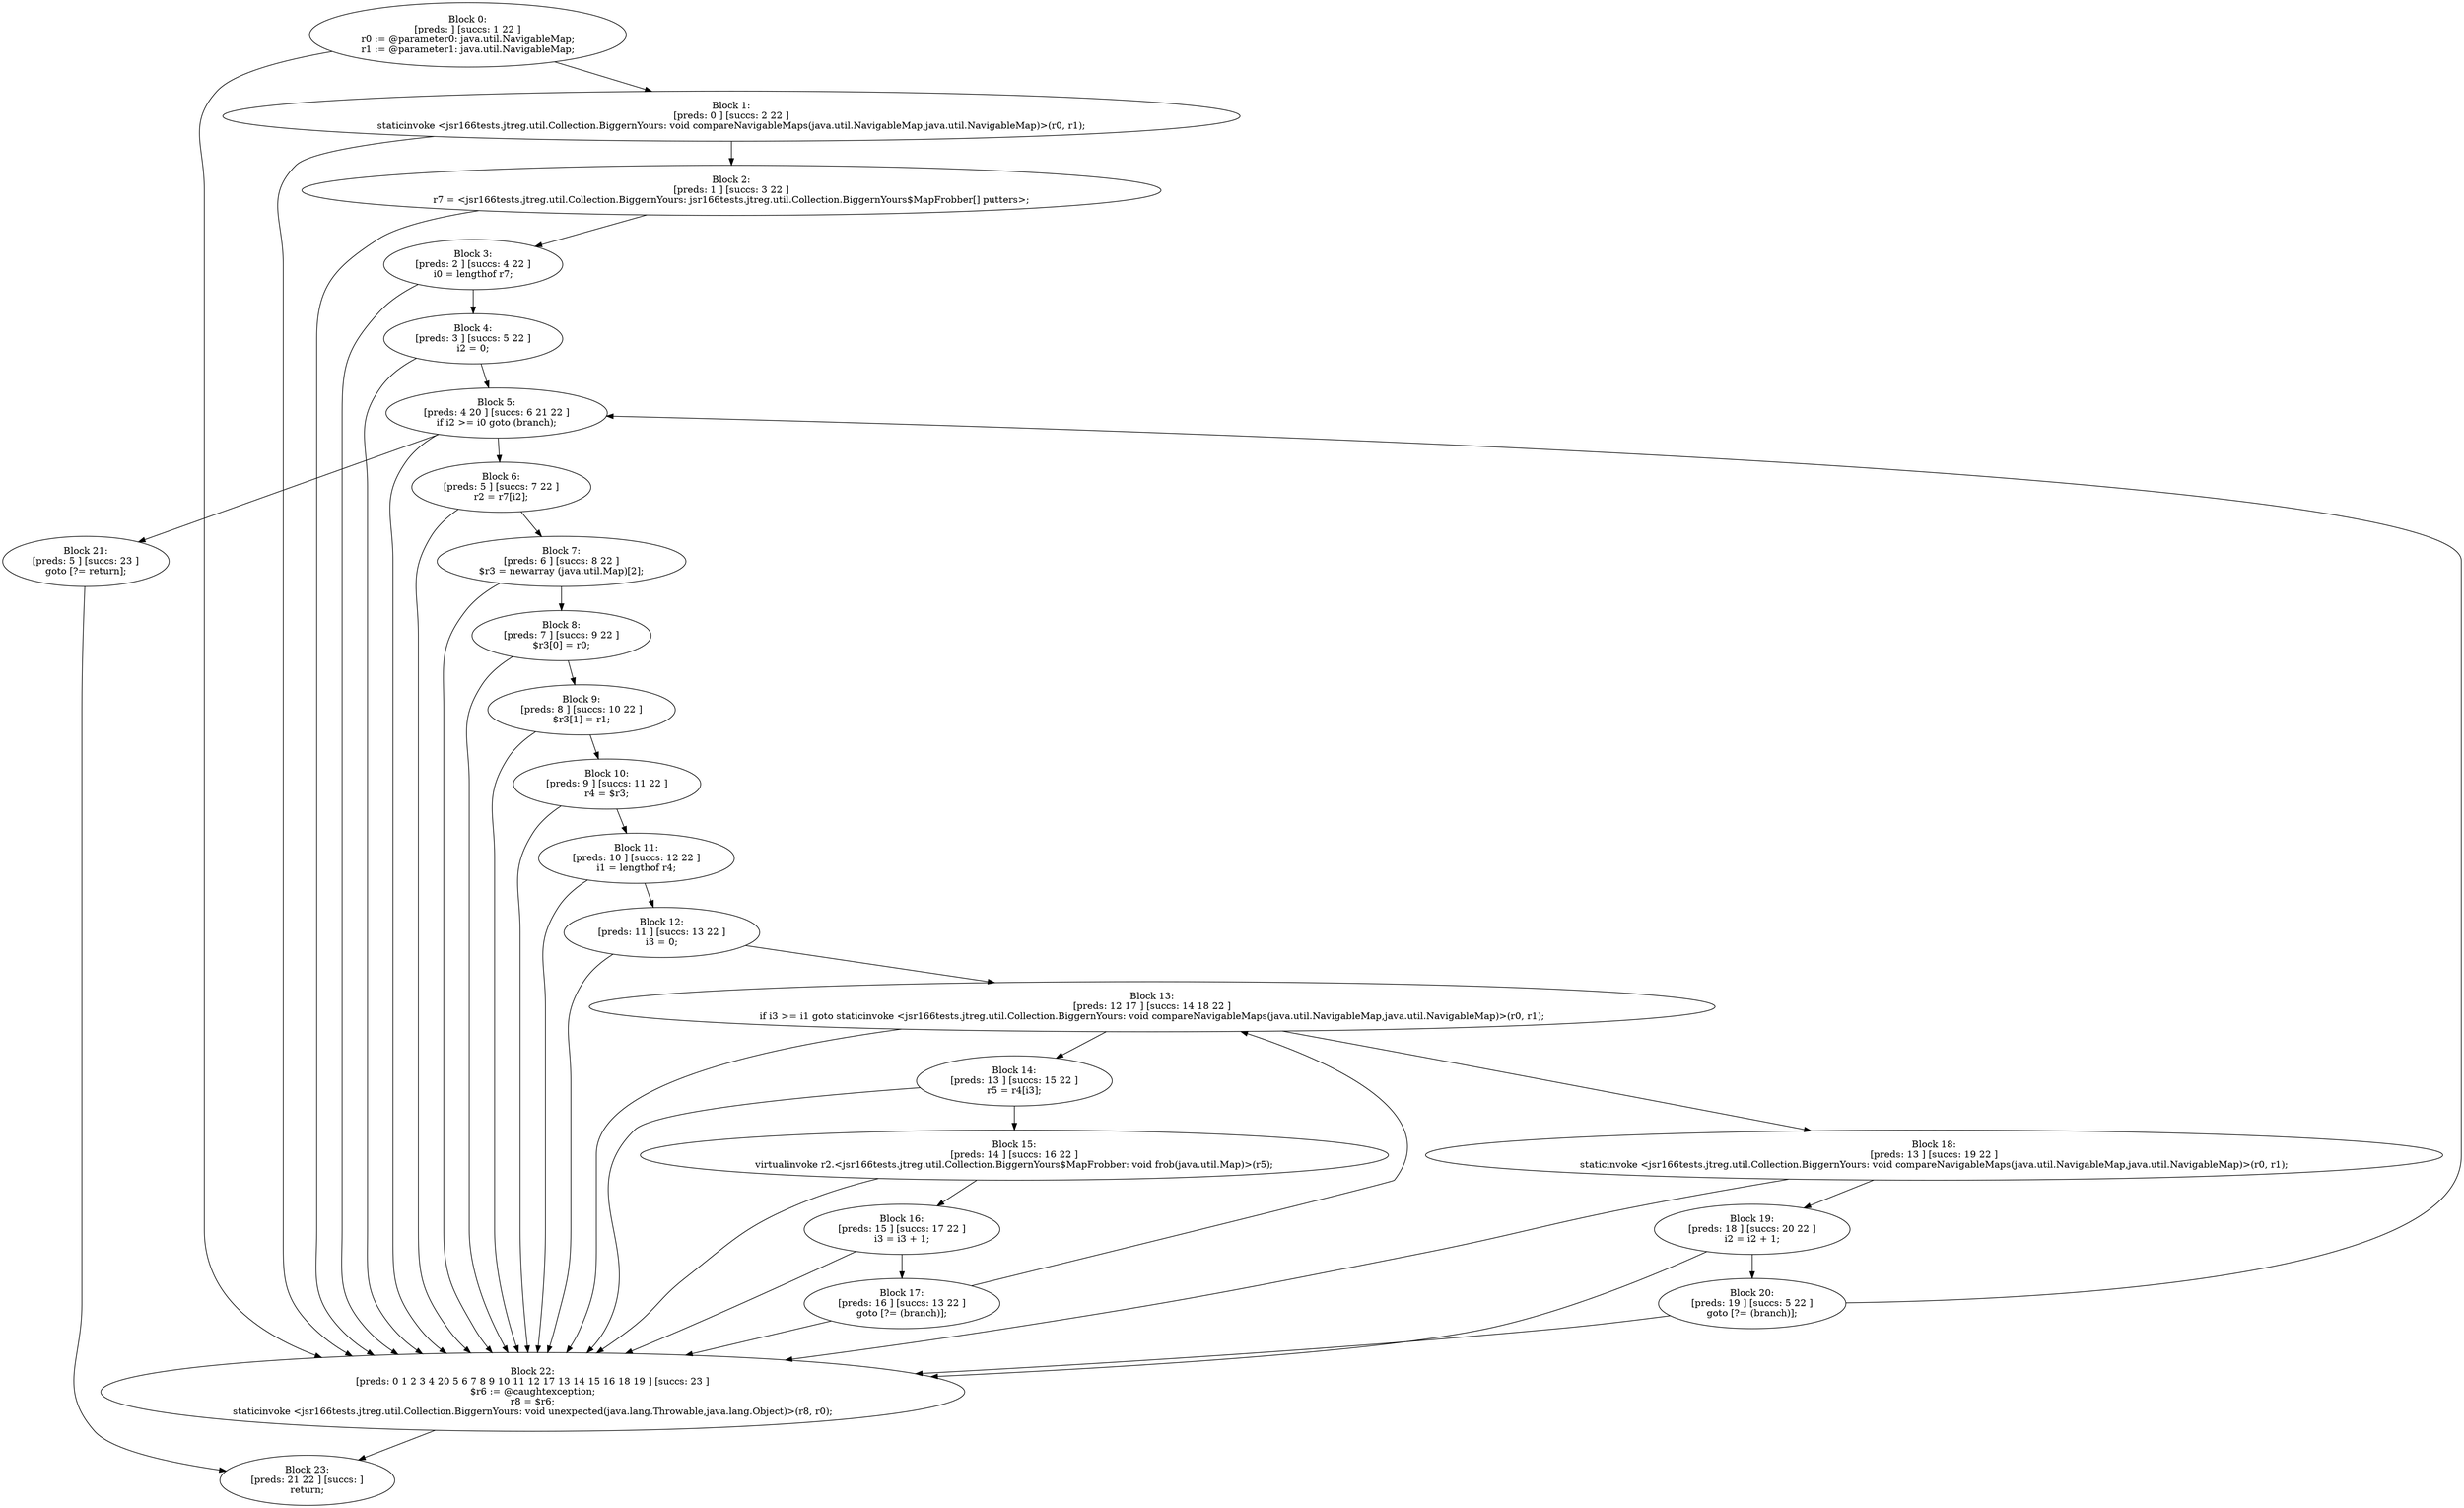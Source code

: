 digraph "unitGraph" {
    "Block 0:
[preds: ] [succs: 1 22 ]
r0 := @parameter0: java.util.NavigableMap;
r1 := @parameter1: java.util.NavigableMap;
"
    "Block 1:
[preds: 0 ] [succs: 2 22 ]
staticinvoke <jsr166tests.jtreg.util.Collection.BiggernYours: void compareNavigableMaps(java.util.NavigableMap,java.util.NavigableMap)>(r0, r1);
"
    "Block 2:
[preds: 1 ] [succs: 3 22 ]
r7 = <jsr166tests.jtreg.util.Collection.BiggernYours: jsr166tests.jtreg.util.Collection.BiggernYours$MapFrobber[] putters>;
"
    "Block 3:
[preds: 2 ] [succs: 4 22 ]
i0 = lengthof r7;
"
    "Block 4:
[preds: 3 ] [succs: 5 22 ]
i2 = 0;
"
    "Block 5:
[preds: 4 20 ] [succs: 6 21 22 ]
if i2 >= i0 goto (branch);
"
    "Block 6:
[preds: 5 ] [succs: 7 22 ]
r2 = r7[i2];
"
    "Block 7:
[preds: 6 ] [succs: 8 22 ]
$r3 = newarray (java.util.Map)[2];
"
    "Block 8:
[preds: 7 ] [succs: 9 22 ]
$r3[0] = r0;
"
    "Block 9:
[preds: 8 ] [succs: 10 22 ]
$r3[1] = r1;
"
    "Block 10:
[preds: 9 ] [succs: 11 22 ]
r4 = $r3;
"
    "Block 11:
[preds: 10 ] [succs: 12 22 ]
i1 = lengthof r4;
"
    "Block 12:
[preds: 11 ] [succs: 13 22 ]
i3 = 0;
"
    "Block 13:
[preds: 12 17 ] [succs: 14 18 22 ]
if i3 >= i1 goto staticinvoke <jsr166tests.jtreg.util.Collection.BiggernYours: void compareNavigableMaps(java.util.NavigableMap,java.util.NavigableMap)>(r0, r1);
"
    "Block 14:
[preds: 13 ] [succs: 15 22 ]
r5 = r4[i3];
"
    "Block 15:
[preds: 14 ] [succs: 16 22 ]
virtualinvoke r2.<jsr166tests.jtreg.util.Collection.BiggernYours$MapFrobber: void frob(java.util.Map)>(r5);
"
    "Block 16:
[preds: 15 ] [succs: 17 22 ]
i3 = i3 + 1;
"
    "Block 17:
[preds: 16 ] [succs: 13 22 ]
goto [?= (branch)];
"
    "Block 18:
[preds: 13 ] [succs: 19 22 ]
staticinvoke <jsr166tests.jtreg.util.Collection.BiggernYours: void compareNavigableMaps(java.util.NavigableMap,java.util.NavigableMap)>(r0, r1);
"
    "Block 19:
[preds: 18 ] [succs: 20 22 ]
i2 = i2 + 1;
"
    "Block 20:
[preds: 19 ] [succs: 5 22 ]
goto [?= (branch)];
"
    "Block 21:
[preds: 5 ] [succs: 23 ]
goto [?= return];
"
    "Block 22:
[preds: 0 1 2 3 4 20 5 6 7 8 9 10 11 12 17 13 14 15 16 18 19 ] [succs: 23 ]
$r6 := @caughtexception;
r8 = $r6;
staticinvoke <jsr166tests.jtreg.util.Collection.BiggernYours: void unexpected(java.lang.Throwable,java.lang.Object)>(r8, r0);
"
    "Block 23:
[preds: 21 22 ] [succs: ]
return;
"
    "Block 0:
[preds: ] [succs: 1 22 ]
r0 := @parameter0: java.util.NavigableMap;
r1 := @parameter1: java.util.NavigableMap;
"->"Block 1:
[preds: 0 ] [succs: 2 22 ]
staticinvoke <jsr166tests.jtreg.util.Collection.BiggernYours: void compareNavigableMaps(java.util.NavigableMap,java.util.NavigableMap)>(r0, r1);
";
    "Block 0:
[preds: ] [succs: 1 22 ]
r0 := @parameter0: java.util.NavigableMap;
r1 := @parameter1: java.util.NavigableMap;
"->"Block 22:
[preds: 0 1 2 3 4 20 5 6 7 8 9 10 11 12 17 13 14 15 16 18 19 ] [succs: 23 ]
$r6 := @caughtexception;
r8 = $r6;
staticinvoke <jsr166tests.jtreg.util.Collection.BiggernYours: void unexpected(java.lang.Throwable,java.lang.Object)>(r8, r0);
";
    "Block 1:
[preds: 0 ] [succs: 2 22 ]
staticinvoke <jsr166tests.jtreg.util.Collection.BiggernYours: void compareNavigableMaps(java.util.NavigableMap,java.util.NavigableMap)>(r0, r1);
"->"Block 2:
[preds: 1 ] [succs: 3 22 ]
r7 = <jsr166tests.jtreg.util.Collection.BiggernYours: jsr166tests.jtreg.util.Collection.BiggernYours$MapFrobber[] putters>;
";
    "Block 1:
[preds: 0 ] [succs: 2 22 ]
staticinvoke <jsr166tests.jtreg.util.Collection.BiggernYours: void compareNavigableMaps(java.util.NavigableMap,java.util.NavigableMap)>(r0, r1);
"->"Block 22:
[preds: 0 1 2 3 4 20 5 6 7 8 9 10 11 12 17 13 14 15 16 18 19 ] [succs: 23 ]
$r6 := @caughtexception;
r8 = $r6;
staticinvoke <jsr166tests.jtreg.util.Collection.BiggernYours: void unexpected(java.lang.Throwable,java.lang.Object)>(r8, r0);
";
    "Block 2:
[preds: 1 ] [succs: 3 22 ]
r7 = <jsr166tests.jtreg.util.Collection.BiggernYours: jsr166tests.jtreg.util.Collection.BiggernYours$MapFrobber[] putters>;
"->"Block 3:
[preds: 2 ] [succs: 4 22 ]
i0 = lengthof r7;
";
    "Block 2:
[preds: 1 ] [succs: 3 22 ]
r7 = <jsr166tests.jtreg.util.Collection.BiggernYours: jsr166tests.jtreg.util.Collection.BiggernYours$MapFrobber[] putters>;
"->"Block 22:
[preds: 0 1 2 3 4 20 5 6 7 8 9 10 11 12 17 13 14 15 16 18 19 ] [succs: 23 ]
$r6 := @caughtexception;
r8 = $r6;
staticinvoke <jsr166tests.jtreg.util.Collection.BiggernYours: void unexpected(java.lang.Throwable,java.lang.Object)>(r8, r0);
";
    "Block 3:
[preds: 2 ] [succs: 4 22 ]
i0 = lengthof r7;
"->"Block 4:
[preds: 3 ] [succs: 5 22 ]
i2 = 0;
";
    "Block 3:
[preds: 2 ] [succs: 4 22 ]
i0 = lengthof r7;
"->"Block 22:
[preds: 0 1 2 3 4 20 5 6 7 8 9 10 11 12 17 13 14 15 16 18 19 ] [succs: 23 ]
$r6 := @caughtexception;
r8 = $r6;
staticinvoke <jsr166tests.jtreg.util.Collection.BiggernYours: void unexpected(java.lang.Throwable,java.lang.Object)>(r8, r0);
";
    "Block 4:
[preds: 3 ] [succs: 5 22 ]
i2 = 0;
"->"Block 5:
[preds: 4 20 ] [succs: 6 21 22 ]
if i2 >= i0 goto (branch);
";
    "Block 4:
[preds: 3 ] [succs: 5 22 ]
i2 = 0;
"->"Block 22:
[preds: 0 1 2 3 4 20 5 6 7 8 9 10 11 12 17 13 14 15 16 18 19 ] [succs: 23 ]
$r6 := @caughtexception;
r8 = $r6;
staticinvoke <jsr166tests.jtreg.util.Collection.BiggernYours: void unexpected(java.lang.Throwable,java.lang.Object)>(r8, r0);
";
    "Block 5:
[preds: 4 20 ] [succs: 6 21 22 ]
if i2 >= i0 goto (branch);
"->"Block 6:
[preds: 5 ] [succs: 7 22 ]
r2 = r7[i2];
";
    "Block 5:
[preds: 4 20 ] [succs: 6 21 22 ]
if i2 >= i0 goto (branch);
"->"Block 21:
[preds: 5 ] [succs: 23 ]
goto [?= return];
";
    "Block 5:
[preds: 4 20 ] [succs: 6 21 22 ]
if i2 >= i0 goto (branch);
"->"Block 22:
[preds: 0 1 2 3 4 20 5 6 7 8 9 10 11 12 17 13 14 15 16 18 19 ] [succs: 23 ]
$r6 := @caughtexception;
r8 = $r6;
staticinvoke <jsr166tests.jtreg.util.Collection.BiggernYours: void unexpected(java.lang.Throwable,java.lang.Object)>(r8, r0);
";
    "Block 6:
[preds: 5 ] [succs: 7 22 ]
r2 = r7[i2];
"->"Block 7:
[preds: 6 ] [succs: 8 22 ]
$r3 = newarray (java.util.Map)[2];
";
    "Block 6:
[preds: 5 ] [succs: 7 22 ]
r2 = r7[i2];
"->"Block 22:
[preds: 0 1 2 3 4 20 5 6 7 8 9 10 11 12 17 13 14 15 16 18 19 ] [succs: 23 ]
$r6 := @caughtexception;
r8 = $r6;
staticinvoke <jsr166tests.jtreg.util.Collection.BiggernYours: void unexpected(java.lang.Throwable,java.lang.Object)>(r8, r0);
";
    "Block 7:
[preds: 6 ] [succs: 8 22 ]
$r3 = newarray (java.util.Map)[2];
"->"Block 8:
[preds: 7 ] [succs: 9 22 ]
$r3[0] = r0;
";
    "Block 7:
[preds: 6 ] [succs: 8 22 ]
$r3 = newarray (java.util.Map)[2];
"->"Block 22:
[preds: 0 1 2 3 4 20 5 6 7 8 9 10 11 12 17 13 14 15 16 18 19 ] [succs: 23 ]
$r6 := @caughtexception;
r8 = $r6;
staticinvoke <jsr166tests.jtreg.util.Collection.BiggernYours: void unexpected(java.lang.Throwable,java.lang.Object)>(r8, r0);
";
    "Block 8:
[preds: 7 ] [succs: 9 22 ]
$r3[0] = r0;
"->"Block 9:
[preds: 8 ] [succs: 10 22 ]
$r3[1] = r1;
";
    "Block 8:
[preds: 7 ] [succs: 9 22 ]
$r3[0] = r0;
"->"Block 22:
[preds: 0 1 2 3 4 20 5 6 7 8 9 10 11 12 17 13 14 15 16 18 19 ] [succs: 23 ]
$r6 := @caughtexception;
r8 = $r6;
staticinvoke <jsr166tests.jtreg.util.Collection.BiggernYours: void unexpected(java.lang.Throwable,java.lang.Object)>(r8, r0);
";
    "Block 9:
[preds: 8 ] [succs: 10 22 ]
$r3[1] = r1;
"->"Block 10:
[preds: 9 ] [succs: 11 22 ]
r4 = $r3;
";
    "Block 9:
[preds: 8 ] [succs: 10 22 ]
$r3[1] = r1;
"->"Block 22:
[preds: 0 1 2 3 4 20 5 6 7 8 9 10 11 12 17 13 14 15 16 18 19 ] [succs: 23 ]
$r6 := @caughtexception;
r8 = $r6;
staticinvoke <jsr166tests.jtreg.util.Collection.BiggernYours: void unexpected(java.lang.Throwable,java.lang.Object)>(r8, r0);
";
    "Block 10:
[preds: 9 ] [succs: 11 22 ]
r4 = $r3;
"->"Block 11:
[preds: 10 ] [succs: 12 22 ]
i1 = lengthof r4;
";
    "Block 10:
[preds: 9 ] [succs: 11 22 ]
r4 = $r3;
"->"Block 22:
[preds: 0 1 2 3 4 20 5 6 7 8 9 10 11 12 17 13 14 15 16 18 19 ] [succs: 23 ]
$r6 := @caughtexception;
r8 = $r6;
staticinvoke <jsr166tests.jtreg.util.Collection.BiggernYours: void unexpected(java.lang.Throwable,java.lang.Object)>(r8, r0);
";
    "Block 11:
[preds: 10 ] [succs: 12 22 ]
i1 = lengthof r4;
"->"Block 12:
[preds: 11 ] [succs: 13 22 ]
i3 = 0;
";
    "Block 11:
[preds: 10 ] [succs: 12 22 ]
i1 = lengthof r4;
"->"Block 22:
[preds: 0 1 2 3 4 20 5 6 7 8 9 10 11 12 17 13 14 15 16 18 19 ] [succs: 23 ]
$r6 := @caughtexception;
r8 = $r6;
staticinvoke <jsr166tests.jtreg.util.Collection.BiggernYours: void unexpected(java.lang.Throwable,java.lang.Object)>(r8, r0);
";
    "Block 12:
[preds: 11 ] [succs: 13 22 ]
i3 = 0;
"->"Block 13:
[preds: 12 17 ] [succs: 14 18 22 ]
if i3 >= i1 goto staticinvoke <jsr166tests.jtreg.util.Collection.BiggernYours: void compareNavigableMaps(java.util.NavigableMap,java.util.NavigableMap)>(r0, r1);
";
    "Block 12:
[preds: 11 ] [succs: 13 22 ]
i3 = 0;
"->"Block 22:
[preds: 0 1 2 3 4 20 5 6 7 8 9 10 11 12 17 13 14 15 16 18 19 ] [succs: 23 ]
$r6 := @caughtexception;
r8 = $r6;
staticinvoke <jsr166tests.jtreg.util.Collection.BiggernYours: void unexpected(java.lang.Throwable,java.lang.Object)>(r8, r0);
";
    "Block 13:
[preds: 12 17 ] [succs: 14 18 22 ]
if i3 >= i1 goto staticinvoke <jsr166tests.jtreg.util.Collection.BiggernYours: void compareNavigableMaps(java.util.NavigableMap,java.util.NavigableMap)>(r0, r1);
"->"Block 14:
[preds: 13 ] [succs: 15 22 ]
r5 = r4[i3];
";
    "Block 13:
[preds: 12 17 ] [succs: 14 18 22 ]
if i3 >= i1 goto staticinvoke <jsr166tests.jtreg.util.Collection.BiggernYours: void compareNavigableMaps(java.util.NavigableMap,java.util.NavigableMap)>(r0, r1);
"->"Block 18:
[preds: 13 ] [succs: 19 22 ]
staticinvoke <jsr166tests.jtreg.util.Collection.BiggernYours: void compareNavigableMaps(java.util.NavigableMap,java.util.NavigableMap)>(r0, r1);
";
    "Block 13:
[preds: 12 17 ] [succs: 14 18 22 ]
if i3 >= i1 goto staticinvoke <jsr166tests.jtreg.util.Collection.BiggernYours: void compareNavigableMaps(java.util.NavigableMap,java.util.NavigableMap)>(r0, r1);
"->"Block 22:
[preds: 0 1 2 3 4 20 5 6 7 8 9 10 11 12 17 13 14 15 16 18 19 ] [succs: 23 ]
$r6 := @caughtexception;
r8 = $r6;
staticinvoke <jsr166tests.jtreg.util.Collection.BiggernYours: void unexpected(java.lang.Throwable,java.lang.Object)>(r8, r0);
";
    "Block 14:
[preds: 13 ] [succs: 15 22 ]
r5 = r4[i3];
"->"Block 15:
[preds: 14 ] [succs: 16 22 ]
virtualinvoke r2.<jsr166tests.jtreg.util.Collection.BiggernYours$MapFrobber: void frob(java.util.Map)>(r5);
";
    "Block 14:
[preds: 13 ] [succs: 15 22 ]
r5 = r4[i3];
"->"Block 22:
[preds: 0 1 2 3 4 20 5 6 7 8 9 10 11 12 17 13 14 15 16 18 19 ] [succs: 23 ]
$r6 := @caughtexception;
r8 = $r6;
staticinvoke <jsr166tests.jtreg.util.Collection.BiggernYours: void unexpected(java.lang.Throwable,java.lang.Object)>(r8, r0);
";
    "Block 15:
[preds: 14 ] [succs: 16 22 ]
virtualinvoke r2.<jsr166tests.jtreg.util.Collection.BiggernYours$MapFrobber: void frob(java.util.Map)>(r5);
"->"Block 16:
[preds: 15 ] [succs: 17 22 ]
i3 = i3 + 1;
";
    "Block 15:
[preds: 14 ] [succs: 16 22 ]
virtualinvoke r2.<jsr166tests.jtreg.util.Collection.BiggernYours$MapFrobber: void frob(java.util.Map)>(r5);
"->"Block 22:
[preds: 0 1 2 3 4 20 5 6 7 8 9 10 11 12 17 13 14 15 16 18 19 ] [succs: 23 ]
$r6 := @caughtexception;
r8 = $r6;
staticinvoke <jsr166tests.jtreg.util.Collection.BiggernYours: void unexpected(java.lang.Throwable,java.lang.Object)>(r8, r0);
";
    "Block 16:
[preds: 15 ] [succs: 17 22 ]
i3 = i3 + 1;
"->"Block 17:
[preds: 16 ] [succs: 13 22 ]
goto [?= (branch)];
";
    "Block 16:
[preds: 15 ] [succs: 17 22 ]
i3 = i3 + 1;
"->"Block 22:
[preds: 0 1 2 3 4 20 5 6 7 8 9 10 11 12 17 13 14 15 16 18 19 ] [succs: 23 ]
$r6 := @caughtexception;
r8 = $r6;
staticinvoke <jsr166tests.jtreg.util.Collection.BiggernYours: void unexpected(java.lang.Throwable,java.lang.Object)>(r8, r0);
";
    "Block 17:
[preds: 16 ] [succs: 13 22 ]
goto [?= (branch)];
"->"Block 13:
[preds: 12 17 ] [succs: 14 18 22 ]
if i3 >= i1 goto staticinvoke <jsr166tests.jtreg.util.Collection.BiggernYours: void compareNavigableMaps(java.util.NavigableMap,java.util.NavigableMap)>(r0, r1);
";
    "Block 17:
[preds: 16 ] [succs: 13 22 ]
goto [?= (branch)];
"->"Block 22:
[preds: 0 1 2 3 4 20 5 6 7 8 9 10 11 12 17 13 14 15 16 18 19 ] [succs: 23 ]
$r6 := @caughtexception;
r8 = $r6;
staticinvoke <jsr166tests.jtreg.util.Collection.BiggernYours: void unexpected(java.lang.Throwable,java.lang.Object)>(r8, r0);
";
    "Block 18:
[preds: 13 ] [succs: 19 22 ]
staticinvoke <jsr166tests.jtreg.util.Collection.BiggernYours: void compareNavigableMaps(java.util.NavigableMap,java.util.NavigableMap)>(r0, r1);
"->"Block 19:
[preds: 18 ] [succs: 20 22 ]
i2 = i2 + 1;
";
    "Block 18:
[preds: 13 ] [succs: 19 22 ]
staticinvoke <jsr166tests.jtreg.util.Collection.BiggernYours: void compareNavigableMaps(java.util.NavigableMap,java.util.NavigableMap)>(r0, r1);
"->"Block 22:
[preds: 0 1 2 3 4 20 5 6 7 8 9 10 11 12 17 13 14 15 16 18 19 ] [succs: 23 ]
$r6 := @caughtexception;
r8 = $r6;
staticinvoke <jsr166tests.jtreg.util.Collection.BiggernYours: void unexpected(java.lang.Throwable,java.lang.Object)>(r8, r0);
";
    "Block 19:
[preds: 18 ] [succs: 20 22 ]
i2 = i2 + 1;
"->"Block 20:
[preds: 19 ] [succs: 5 22 ]
goto [?= (branch)];
";
    "Block 19:
[preds: 18 ] [succs: 20 22 ]
i2 = i2 + 1;
"->"Block 22:
[preds: 0 1 2 3 4 20 5 6 7 8 9 10 11 12 17 13 14 15 16 18 19 ] [succs: 23 ]
$r6 := @caughtexception;
r8 = $r6;
staticinvoke <jsr166tests.jtreg.util.Collection.BiggernYours: void unexpected(java.lang.Throwable,java.lang.Object)>(r8, r0);
";
    "Block 20:
[preds: 19 ] [succs: 5 22 ]
goto [?= (branch)];
"->"Block 5:
[preds: 4 20 ] [succs: 6 21 22 ]
if i2 >= i0 goto (branch);
";
    "Block 20:
[preds: 19 ] [succs: 5 22 ]
goto [?= (branch)];
"->"Block 22:
[preds: 0 1 2 3 4 20 5 6 7 8 9 10 11 12 17 13 14 15 16 18 19 ] [succs: 23 ]
$r6 := @caughtexception;
r8 = $r6;
staticinvoke <jsr166tests.jtreg.util.Collection.BiggernYours: void unexpected(java.lang.Throwable,java.lang.Object)>(r8, r0);
";
    "Block 21:
[preds: 5 ] [succs: 23 ]
goto [?= return];
"->"Block 23:
[preds: 21 22 ] [succs: ]
return;
";
    "Block 22:
[preds: 0 1 2 3 4 20 5 6 7 8 9 10 11 12 17 13 14 15 16 18 19 ] [succs: 23 ]
$r6 := @caughtexception;
r8 = $r6;
staticinvoke <jsr166tests.jtreg.util.Collection.BiggernYours: void unexpected(java.lang.Throwable,java.lang.Object)>(r8, r0);
"->"Block 23:
[preds: 21 22 ] [succs: ]
return;
";
}
